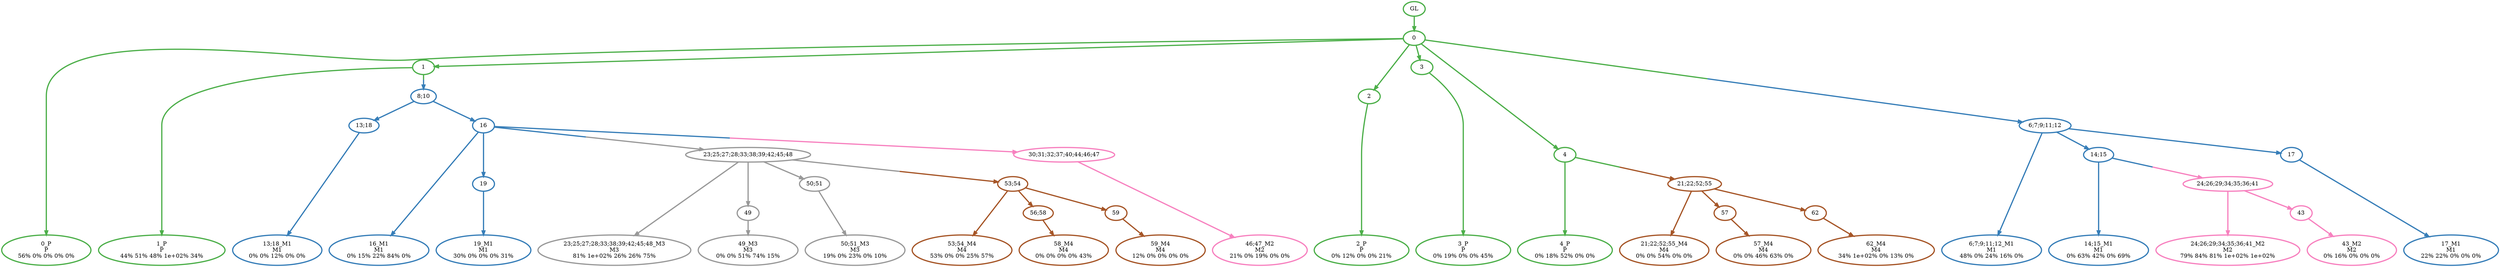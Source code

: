 digraph T {
	{
		rank=same
		45 [penwidth=3,colorscheme=set19,color=3,label="0_P\nP\n56% 0% 0% 0% 0%"]
		43 [penwidth=3,colorscheme=set19,color=3,label="1_P\nP\n44% 51% 48% 1e+02% 34%"]
		41 [penwidth=3,colorscheme=set19,color=3,label="2_P\nP\n0% 12% 0% 0% 21%"]
		39 [penwidth=3,colorscheme=set19,color=3,label="3_P\nP\n0% 19% 0% 0% 45%"]
		37 [penwidth=3,colorscheme=set19,color=3,label="4_P\nP\n0% 18% 52% 0% 0%"]
		35 [penwidth=3,colorscheme=set19,color=2,label="13;18_M1\nM1\n0% 0% 12% 0% 0%"]
		33 [penwidth=3,colorscheme=set19,color=2,label="16_M1\nM1\n0% 15% 22% 84% 0%"]
		31 [penwidth=3,colorscheme=set19,color=2,label="19_M1\nM1\n30% 0% 0% 0% 31%"]
		30 [penwidth=3,colorscheme=set19,color=2,label="6;7;9;11;12_M1\nM1\n48% 0% 24% 16% 0%"]
		28 [penwidth=3,colorscheme=set19,color=2,label="14;15_M1\nM1\n0% 63% 42% 0% 69%"]
		26 [penwidth=3,colorscheme=set19,color=2,label="17_M1\nM1\n22% 22% 0% 0% 0%"]
		25 [penwidth=3,colorscheme=set19,color=8,label="46;47_M2\nM2\n21% 0% 19% 0% 0%"]
		24 [penwidth=3,colorscheme=set19,color=8,label="24;26;29;34;35;36;41_M2\nM2\n79% 84% 81% 1e+02% 1e+02%"]
		22 [penwidth=3,colorscheme=set19,color=8,label="43_M2\nM2\n0% 16% 0% 0% 0%"]
		21 [penwidth=3,colorscheme=set19,color=9,label="23;25;27;28;33;38;39;42;45;48_M3\nM3\n81% 1e+02% 26% 26% 75%"]
		19 [penwidth=3,colorscheme=set19,color=9,label="49_M3\nM3\n0% 0% 51% 74% 15%"]
		17 [penwidth=3,colorscheme=set19,color=9,label="50;51_M3\nM3\n19% 0% 23% 0% 10%"]
		16 [penwidth=3,colorscheme=set19,color=7,label="53;54_M4\nM4\n53% 0% 0% 25% 57%"]
		14 [penwidth=3,colorscheme=set19,color=7,label="58_M4\nM4\n0% 0% 0% 0% 43%"]
		12 [penwidth=3,colorscheme=set19,color=7,label="59_M4\nM4\n12% 0% 0% 0% 0%"]
		11 [penwidth=3,colorscheme=set19,color=7,label="21;22;52;55_M4\nM4\n0% 0% 54% 0% 0%"]
		9 [penwidth=3,colorscheme=set19,color=7,label="57_M4\nM4\n0% 0% 46% 63% 0%"]
		7 [penwidth=3,colorscheme=set19,color=7,label="62_M4\nM4\n34% 1e+02% 0% 13% 0%"]
	}
	47 [penwidth=3,colorscheme=set19,color=3,label="GL"]
	46 [penwidth=3,colorscheme=set19,color=3,label="0"]
	44 [penwidth=3,colorscheme=set19,color=3,label="1"]
	42 [penwidth=3,colorscheme=set19,color=3,label="2"]
	40 [penwidth=3,colorscheme=set19,color=3,label="3"]
	38 [penwidth=3,colorscheme=set19,color=3,label="4"]
	36 [penwidth=3,colorscheme=set19,color=2,label="13;18"]
	34 [penwidth=3,colorscheme=set19,color=2,label="16"]
	32 [penwidth=3,colorscheme=set19,color=2,label="19"]
	29 [penwidth=3,colorscheme=set19,color=2,label="14;15"]
	27 [penwidth=3,colorscheme=set19,color=2,label="17"]
	23 [penwidth=3,colorscheme=set19,color=8,label="43"]
	20 [penwidth=3,colorscheme=set19,color=9,label="49"]
	18 [penwidth=3,colorscheme=set19,color=9,label="50;51"]
	15 [penwidth=3,colorscheme=set19,color=7,label="56;58"]
	13 [penwidth=3,colorscheme=set19,color=7,label="59"]
	10 [penwidth=3,colorscheme=set19,color=7,label="57"]
	8 [penwidth=3,colorscheme=set19,color=7,label="62"]
	6 [penwidth=3,colorscheme=set19,color=7,label="53;54"]
	5 [penwidth=3,colorscheme=set19,color=9,label="23;25;27;28;33;38;39;42;45;48"]
	4 [penwidth=3,colorscheme=set19,color=8,label="30;31;32;37;40;44;46;47"]
	3 [penwidth=3,colorscheme=set19,color=8,label="24;26;29;34;35;36;41"]
	2 [penwidth=3,colorscheme=set19,color=7,label="21;22;52;55"]
	1 [penwidth=3,colorscheme=set19,color=2,label="8;10"]
	0 [penwidth=3,colorscheme=set19,color=2,label="6;7;9;11;12"]
	47 -> 46 [penwidth=3,colorscheme=set19,color=3]
	46 -> 45 [penwidth=3,colorscheme=set19,color=3]
	46 -> 44 [penwidth=3,colorscheme=set19,color=3]
	46 -> 42 [penwidth=3,colorscheme=set19,color=3]
	46 -> 40 [penwidth=3,colorscheme=set19,color=3]
	46 -> 38 [penwidth=3,colorscheme=set19,color=3]
	46 -> 0 [penwidth=3,colorscheme=set19,color="3;0.5:2"]
	44 -> 43 [penwidth=3,colorscheme=set19,color=3]
	44 -> 1 [penwidth=3,colorscheme=set19,color="3;0.5:2"]
	42 -> 41 [penwidth=3,colorscheme=set19,color=3]
	40 -> 39 [penwidth=3,colorscheme=set19,color=3]
	38 -> 37 [penwidth=3,colorscheme=set19,color=3]
	38 -> 2 [penwidth=3,colorscheme=set19,color="3;0.5:7"]
	36 -> 35 [penwidth=3,colorscheme=set19,color=2]
	34 -> 33 [penwidth=3,colorscheme=set19,color=2]
	34 -> 32 [penwidth=3,colorscheme=set19,color=2]
	34 -> 5 [penwidth=3,colorscheme=set19,color="2;0.5:9"]
	34 -> 4 [penwidth=3,colorscheme=set19,color="2;0.5:8"]
	32 -> 31 [penwidth=3,colorscheme=set19,color=2]
	29 -> 28 [penwidth=3,colorscheme=set19,color=2]
	29 -> 3 [penwidth=3,colorscheme=set19,color="2;0.5:8"]
	27 -> 26 [penwidth=3,colorscheme=set19,color=2]
	23 -> 22 [penwidth=3,colorscheme=set19,color=8]
	20 -> 19 [penwidth=3,colorscheme=set19,color=9]
	18 -> 17 [penwidth=3,colorscheme=set19,color=9]
	15 -> 14 [penwidth=3,colorscheme=set19,color=7]
	13 -> 12 [penwidth=3,colorscheme=set19,color=7]
	10 -> 9 [penwidth=3,colorscheme=set19,color=7]
	8 -> 7 [penwidth=3,colorscheme=set19,color=7]
	6 -> 16 [penwidth=3,colorscheme=set19,color=7]
	6 -> 15 [penwidth=3,colorscheme=set19,color=7]
	6 -> 13 [penwidth=3,colorscheme=set19,color=7]
	5 -> 21 [penwidth=3,colorscheme=set19,color=9]
	5 -> 20 [penwidth=3,colorscheme=set19,color=9]
	5 -> 18 [penwidth=3,colorscheme=set19,color=9]
	5 -> 6 [penwidth=3,colorscheme=set19,color="9;0.5:7"]
	4 -> 25 [penwidth=3,colorscheme=set19,color=8]
	3 -> 24 [penwidth=3,colorscheme=set19,color=8]
	3 -> 23 [penwidth=3,colorscheme=set19,color=8]
	2 -> 11 [penwidth=3,colorscheme=set19,color=7]
	2 -> 10 [penwidth=3,colorscheme=set19,color=7]
	2 -> 8 [penwidth=3,colorscheme=set19,color=7]
	1 -> 36 [penwidth=3,colorscheme=set19,color=2]
	1 -> 34 [penwidth=3,colorscheme=set19,color=2]
	0 -> 30 [penwidth=3,colorscheme=set19,color=2]
	0 -> 29 [penwidth=3,colorscheme=set19,color=2]
	0 -> 27 [penwidth=3,colorscheme=set19,color=2]
}
